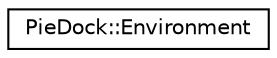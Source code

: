 digraph "Graphical Class Hierarchy"
{
  edge [fontname="Helvetica",fontsize="10",labelfontname="Helvetica",labelfontsize="10"];
  node [fontname="Helvetica",fontsize="10",shape=record];
  rankdir="LR";
  Node1 [label="PieDock::Environment",height=0.2,width=0.4,color="black", fillcolor="white", style="filled",URL="$classPieDock_1_1Environment.html"];
}
